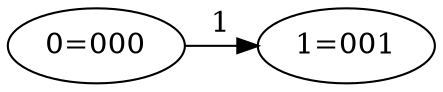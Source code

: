 digraph gr_1 {
	a0 [label="0=000"];
	a1 [label="1=001"];

	a0 -> a1 [label="1"]

	{ rank=same; a0 a1 }
}
